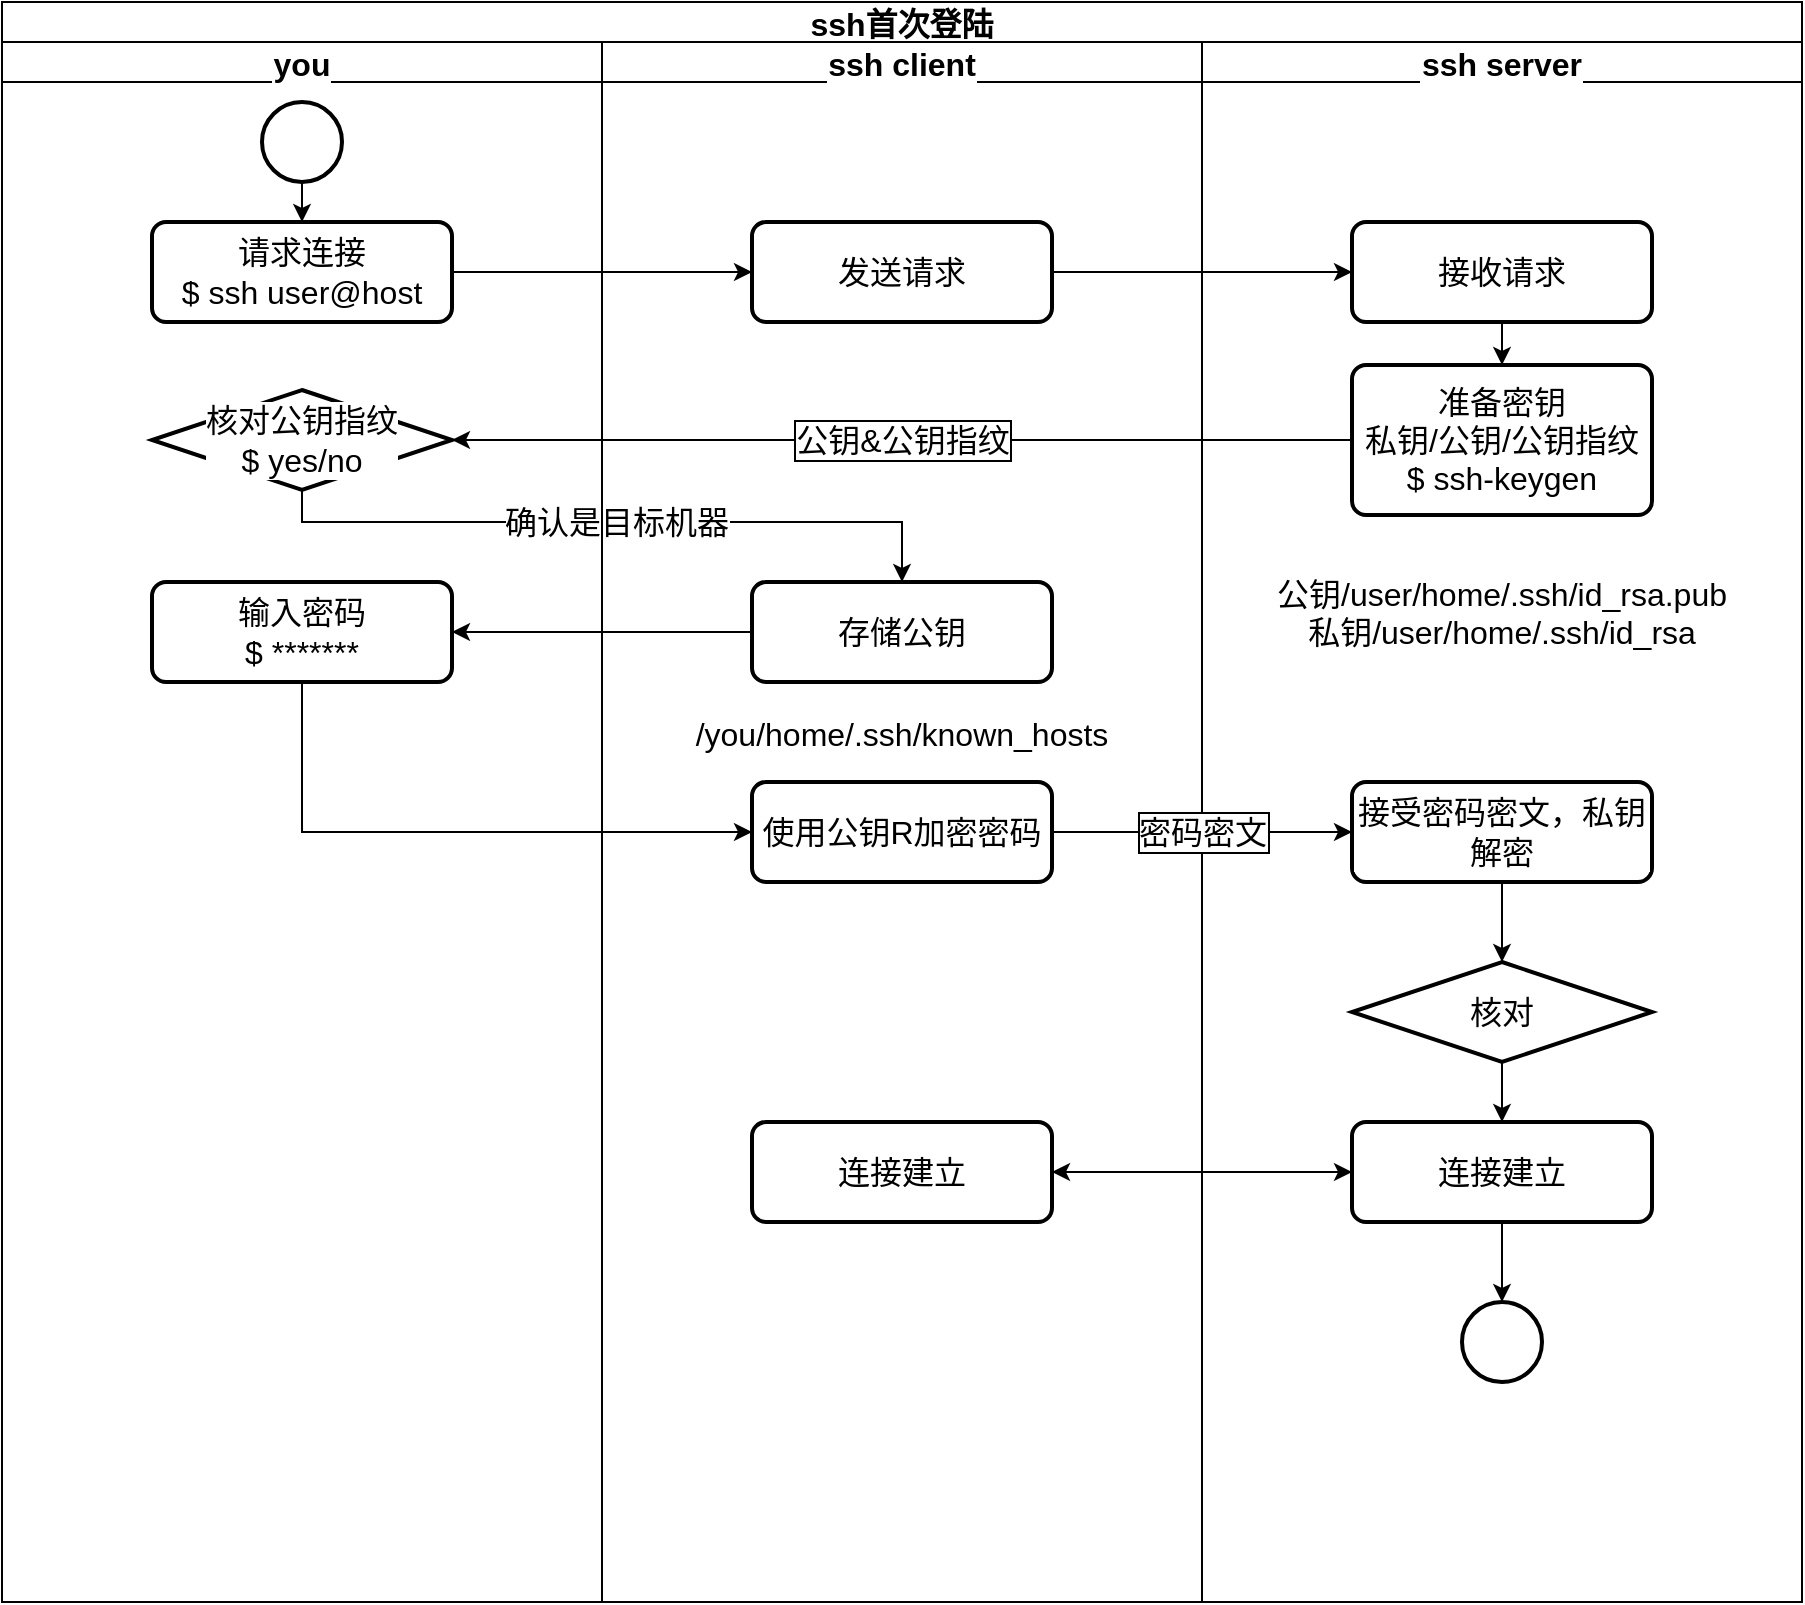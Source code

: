 <mxfile version="15.9.1" type="github" pages="2">
  <diagram id="sL40cnhCUHc7l1gd73XX" name="Page-1">
    <mxGraphModel dx="946" dy="557" grid="1" gridSize="10" guides="1" tooltips="1" connect="1" arrows="1" fold="1" page="1" pageScale="1" pageWidth="827" pageHeight="1169" math="0" shadow="0">
      <root>
        <mxCell id="0" />
        <mxCell id="1" parent="0" />
        <mxCell id="lCMnp1Lx_AAPGToCga8m-92" value="ssh首次登陆" style="swimlane;childLayout=stackLayout;resizeParent=1;resizeParentMax=0;startSize=20;fontSize=16;labelBackgroundColor=default;" parent="1" vertex="1">
          <mxGeometry x="40" y="40" width="900" height="800" as="geometry">
            <mxRectangle x="174" width="100" height="20" as="alternateBounds" />
          </mxGeometry>
        </mxCell>
        <mxCell id="lCMnp1Lx_AAPGToCga8m-113" value="确认是目标机器" style="edgeStyle=orthogonalEdgeStyle;rounded=0;orthogonalLoop=1;jettySize=auto;html=1;labelBackgroundColor=default;fontSize=16;" parent="lCMnp1Lx_AAPGToCga8m-92" source="lCMnp1Lx_AAPGToCga8m-97" target="lCMnp1Lx_AAPGToCga8m-101" edge="1">
          <mxGeometry relative="1" as="geometry">
            <Array as="points">
              <mxPoint x="150" y="260" />
              <mxPoint x="450" y="260" />
            </Array>
          </mxGeometry>
        </mxCell>
        <mxCell id="lCMnp1Lx_AAPGToCga8m-114" style="edgeStyle=orthogonalEdgeStyle;rounded=0;orthogonalLoop=1;jettySize=auto;html=1;labelBackgroundColor=default;labelBorderColor=#000000;fontSize=16;fontColor=#007FFF;" parent="lCMnp1Lx_AAPGToCga8m-92" source="lCMnp1Lx_AAPGToCga8m-101" target="lCMnp1Lx_AAPGToCga8m-98" edge="1">
          <mxGeometry relative="1" as="geometry" />
        </mxCell>
        <mxCell id="VxjHLxav-VpCWbttAnZN-3" style="edgeStyle=orthogonalEdgeStyle;rounded=0;orthogonalLoop=1;jettySize=auto;html=1;exitX=0.5;exitY=1;exitDx=0;exitDy=0;entryX=0;entryY=0.5;entryDx=0;entryDy=0;labelBackgroundColor=default;labelBorderColor=#000000;fontSize=16;fontColor=#000000;" parent="lCMnp1Lx_AAPGToCga8m-92" source="lCMnp1Lx_AAPGToCga8m-98" target="lCMnp1Lx_AAPGToCga8m-102" edge="1">
          <mxGeometry relative="1" as="geometry" />
        </mxCell>
        <mxCell id="lCMnp1Lx_AAPGToCga8m-93" value="you" style="swimlane;startSize=20;fontSize=16;labelBackgroundColor=default;" parent="lCMnp1Lx_AAPGToCga8m-92" vertex="1">
          <mxGeometry y="20" width="300" height="780" as="geometry">
            <mxRectangle y="20" width="30" height="650" as="alternateBounds" />
          </mxGeometry>
        </mxCell>
        <mxCell id="lCMnp1Lx_AAPGToCga8m-94" value="请求连接&lt;br&gt;$ ssh user@host" style="rounded=1;whiteSpace=wrap;html=1;absoluteArcSize=1;arcSize=14;strokeWidth=2;fontSize=16;labelBackgroundColor=default;" parent="lCMnp1Lx_AAPGToCga8m-93" vertex="1">
          <mxGeometry x="75" y="90" width="150" height="50" as="geometry" />
        </mxCell>
        <mxCell id="lCMnp1Lx_AAPGToCga8m-95" style="edgeStyle=orthogonalEdgeStyle;rounded=0;orthogonalLoop=1;jettySize=auto;html=1;fontSize=16;labelBackgroundColor=default;" parent="lCMnp1Lx_AAPGToCga8m-93" source="lCMnp1Lx_AAPGToCga8m-96" target="lCMnp1Lx_AAPGToCga8m-94" edge="1">
          <mxGeometry relative="1" as="geometry" />
        </mxCell>
        <mxCell id="lCMnp1Lx_AAPGToCga8m-96" value="" style="strokeWidth=2;html=1;shape=mxgraph.flowchart.start_2;whiteSpace=wrap;fontSize=16;labelBackgroundColor=default;" parent="lCMnp1Lx_AAPGToCga8m-93" vertex="1">
          <mxGeometry x="130" y="30" width="40" height="40" as="geometry" />
        </mxCell>
        <mxCell id="lCMnp1Lx_AAPGToCga8m-97" value="核对公钥指纹&lt;br&gt;$ yes/no" style="strokeWidth=2;html=1;shape=mxgraph.flowchart.decision;whiteSpace=wrap;fontSize=16;labelBackgroundColor=default;" parent="lCMnp1Lx_AAPGToCga8m-93" vertex="1">
          <mxGeometry x="75" y="174" width="150" height="50" as="geometry" />
        </mxCell>
        <mxCell id="lCMnp1Lx_AAPGToCga8m-98" value="输入密码&lt;br&gt;$ *******" style="rounded=1;whiteSpace=wrap;html=1;absoluteArcSize=1;arcSize=14;strokeWidth=2;fontSize=16;labelBackgroundColor=default;" parent="lCMnp1Lx_AAPGToCga8m-93" vertex="1">
          <mxGeometry x="75" y="270" width="150" height="50" as="geometry" />
        </mxCell>
        <mxCell id="lCMnp1Lx_AAPGToCga8m-99" value="ssh client" style="swimlane;startSize=20;fontSize=16;labelBackgroundColor=default;" parent="lCMnp1Lx_AAPGToCga8m-92" vertex="1">
          <mxGeometry x="300" y="20" width="300" height="780" as="geometry">
            <mxRectangle y="20" width="30" height="650" as="alternateBounds" />
          </mxGeometry>
        </mxCell>
        <mxCell id="lCMnp1Lx_AAPGToCga8m-100" value="发送请求" style="rounded=1;whiteSpace=wrap;html=1;absoluteArcSize=1;arcSize=14;strokeWidth=2;fontSize=16;labelBackgroundColor=default;" parent="lCMnp1Lx_AAPGToCga8m-99" vertex="1">
          <mxGeometry x="75" y="90" width="150" height="50" as="geometry" />
        </mxCell>
        <mxCell id="lCMnp1Lx_AAPGToCga8m-101" value="存储公钥" style="rounded=1;whiteSpace=wrap;html=1;absoluteArcSize=1;arcSize=14;strokeWidth=2;fontSize=16;labelBackgroundColor=default;" parent="lCMnp1Lx_AAPGToCga8m-99" vertex="1">
          <mxGeometry x="75" y="270" width="150" height="50" as="geometry" />
        </mxCell>
        <mxCell id="lCMnp1Lx_AAPGToCga8m-102" value="使用公钥R加密密码" style="rounded=1;whiteSpace=wrap;html=1;absoluteArcSize=1;arcSize=14;strokeWidth=2;fontSize=16;labelBackgroundColor=default;" parent="lCMnp1Lx_AAPGToCga8m-99" vertex="1">
          <mxGeometry x="75" y="370" width="150" height="50" as="geometry" />
        </mxCell>
        <mxCell id="O58jauB5JigPjprlAT0j-2" value="&lt;meta charset=&quot;utf-8&quot;&gt;&lt;span style=&quot;color: rgb(0, 0, 0); font-family: helvetica; font-size: 16px; font-style: normal; font-weight: 400; letter-spacing: normal; text-indent: 0px; text-transform: none; word-spacing: 0px; display: inline; float: none;&quot;&gt;/you/home/.ssh/known_hosts&lt;/span&gt;" style="text;whiteSpace=wrap;html=1;fontSize=16;fontColor=#000000;align=center;labelBackgroundColor=default;" parent="lCMnp1Lx_AAPGToCga8m-99" vertex="1">
          <mxGeometry x="35" y="330" width="230" height="30" as="geometry" />
        </mxCell>
        <mxCell id="jzIlE4vLp7Fiq6xF0ww5-3" value="连接建立" style="rounded=1;whiteSpace=wrap;html=1;absoluteArcSize=1;arcSize=14;strokeWidth=2;fontSize=16;labelBackgroundColor=default;" vertex="1" parent="lCMnp1Lx_AAPGToCga8m-99">
          <mxGeometry x="75" y="540" width="150" height="50" as="geometry" />
        </mxCell>
        <mxCell id="lCMnp1Lx_AAPGToCga8m-110" style="edgeStyle=orthogonalEdgeStyle;rounded=0;orthogonalLoop=1;jettySize=auto;html=1;fontSize=16;labelBackgroundColor=default;" parent="lCMnp1Lx_AAPGToCga8m-92" source="lCMnp1Lx_AAPGToCga8m-100" target="lCMnp1Lx_AAPGToCga8m-105" edge="1">
          <mxGeometry relative="1" as="geometry" />
        </mxCell>
        <mxCell id="lCMnp1Lx_AAPGToCga8m-111" value="公钥&amp;amp;公钥指纹" style="edgeStyle=orthogonalEdgeStyle;rounded=0;orthogonalLoop=1;jettySize=auto;html=1;fontSize=16;labelBackgroundColor=default;labelBorderColor=#000000;" parent="lCMnp1Lx_AAPGToCga8m-92" source="lCMnp1Lx_AAPGToCga8m-106" target="lCMnp1Lx_AAPGToCga8m-97" edge="1">
          <mxGeometry relative="1" as="geometry">
            <mxPoint x="525" y="175.059" as="targetPoint" />
          </mxGeometry>
        </mxCell>
        <mxCell id="lCMnp1Lx_AAPGToCga8m-112" style="edgeStyle=orthogonalEdgeStyle;rounded=0;orthogonalLoop=1;jettySize=auto;html=1;labelBackgroundColor=default;fontSize=16;" parent="lCMnp1Lx_AAPGToCga8m-92" source="lCMnp1Lx_AAPGToCga8m-94" target="lCMnp1Lx_AAPGToCga8m-100" edge="1">
          <mxGeometry relative="1" as="geometry" />
        </mxCell>
        <mxCell id="lCMnp1Lx_AAPGToCga8m-103" value="ssh server" style="swimlane;startSize=20;fontSize=16;labelBackgroundColor=default;" parent="lCMnp1Lx_AAPGToCga8m-92" vertex="1">
          <mxGeometry x="600" y="20" width="300" height="780" as="geometry" />
        </mxCell>
        <mxCell id="lCMnp1Lx_AAPGToCga8m-104" style="edgeStyle=orthogonalEdgeStyle;rounded=0;orthogonalLoop=1;jettySize=auto;html=1;fontSize=16;labelBackgroundColor=default;" parent="lCMnp1Lx_AAPGToCga8m-103" source="lCMnp1Lx_AAPGToCga8m-105" target="lCMnp1Lx_AAPGToCga8m-106" edge="1">
          <mxGeometry relative="1" as="geometry" />
        </mxCell>
        <mxCell id="lCMnp1Lx_AAPGToCga8m-105" value="接收请求" style="rounded=1;whiteSpace=wrap;html=1;absoluteArcSize=1;arcSize=14;strokeWidth=2;fontSize=16;labelBackgroundColor=default;" parent="lCMnp1Lx_AAPGToCga8m-103" vertex="1">
          <mxGeometry x="75" y="90" width="150" height="50" as="geometry" />
        </mxCell>
        <mxCell id="lCMnp1Lx_AAPGToCga8m-106" value="准备密钥&lt;br&gt;私钥/公钥/公钥指纹&lt;br&gt;$&amp;nbsp;ssh-keygen" style="rounded=1;whiteSpace=wrap;html=1;absoluteArcSize=1;arcSize=14;strokeWidth=2;fontSize=16;labelBackgroundColor=default;" parent="lCMnp1Lx_AAPGToCga8m-103" vertex="1">
          <mxGeometry x="75" y="161.5" width="150" height="75" as="geometry" />
        </mxCell>
        <mxCell id="O58jauB5JigPjprlAT0j-1" style="edgeStyle=orthogonalEdgeStyle;rounded=0;orthogonalLoop=1;jettySize=auto;html=1;exitX=0.5;exitY=1;exitDx=0;exitDy=0;labelBackgroundColor=default;labelBorderColor=#000000;fontSize=16;fontColor=#000000;" parent="lCMnp1Lx_AAPGToCga8m-103" source="lCMnp1Lx_AAPGToCga8m-108" target="jzIlE4vLp7Fiq6xF0ww5-1" edge="1">
          <mxGeometry relative="1" as="geometry">
            <mxPoint x="150" y="450" as="targetPoint" />
          </mxGeometry>
        </mxCell>
        <mxCell id="lCMnp1Lx_AAPGToCga8m-108" value="接受密码密文，私钥解密" style="rounded=1;whiteSpace=wrap;html=1;absoluteArcSize=1;arcSize=14;strokeWidth=2;fontSize=16;labelBackgroundColor=default;" parent="lCMnp1Lx_AAPGToCga8m-103" vertex="1">
          <mxGeometry x="75" y="370" width="150" height="50" as="geometry" />
        </mxCell>
        <mxCell id="VxjHLxav-VpCWbttAnZN-4" value="&lt;span style=&quot;color: rgb(0, 0, 0); font-family: helvetica; font-size: 16px; font-style: normal; font-weight: 400; letter-spacing: normal; text-indent: 0px; text-transform: none; word-spacing: 0px; display: inline; float: none;&quot;&gt;公钥/user/home/.ssh/id_rsa.pub&lt;/span&gt;&lt;br style=&quot;color: rgb(0, 0, 0); font-family: helvetica; font-size: 16px; font-style: normal; font-weight: 400; letter-spacing: normal; text-indent: 0px; text-transform: none; word-spacing: 0px;&quot;&gt;&lt;span style=&quot;color: rgb(0, 0, 0); font-family: helvetica; font-size: 16px; font-style: normal; font-weight: 400; letter-spacing: normal; text-indent: 0px; text-transform: none; word-spacing: 0px; display: inline; float: none;&quot;&gt;私钥/user/home/.ssh/&lt;/span&gt;&lt;span style=&quot;color: rgb(0, 0, 0); font-family: helvetica; font-size: 16px; font-style: normal; font-weight: 400; letter-spacing: normal; text-indent: 0px; text-transform: none; word-spacing: 0px; display: inline; float: none;&quot;&gt;id_rsa&lt;/span&gt;" style="text;whiteSpace=wrap;html=1;fontSize=16;fontColor=#000000;align=center;labelBackgroundColor=default;" parent="lCMnp1Lx_AAPGToCga8m-103" vertex="1">
          <mxGeometry x="20" y="260" width="260" height="50" as="geometry" />
        </mxCell>
        <mxCell id="jzIlE4vLp7Fiq6xF0ww5-7" style="edgeStyle=orthogonalEdgeStyle;rounded=0;orthogonalLoop=1;jettySize=auto;html=1;exitX=0.5;exitY=1;exitDx=0;exitDy=0;exitPerimeter=0;labelBackgroundColor=default;labelBorderColor=default;fontSize=16;startArrow=none;startFill=0;" edge="1" parent="lCMnp1Lx_AAPGToCga8m-103" source="jzIlE4vLp7Fiq6xF0ww5-1" target="jzIlE4vLp7Fiq6xF0ww5-5">
          <mxGeometry relative="1" as="geometry" />
        </mxCell>
        <mxCell id="jzIlE4vLp7Fiq6xF0ww5-1" value="核对" style="strokeWidth=2;html=1;shape=mxgraph.flowchart.decision;whiteSpace=wrap;fontSize=16;labelBackgroundColor=default;" vertex="1" parent="lCMnp1Lx_AAPGToCga8m-103">
          <mxGeometry x="75" y="460" width="150" height="50" as="geometry" />
        </mxCell>
        <mxCell id="jzIlE4vLp7Fiq6xF0ww5-8" style="edgeStyle=orthogonalEdgeStyle;rounded=0;orthogonalLoop=1;jettySize=auto;html=1;labelBackgroundColor=default;labelBorderColor=default;fontSize=16;startArrow=none;startFill=0;" edge="1" parent="lCMnp1Lx_AAPGToCga8m-103" source="jzIlE4vLp7Fiq6xF0ww5-5" target="jzIlE4vLp7Fiq6xF0ww5-2">
          <mxGeometry relative="1" as="geometry" />
        </mxCell>
        <mxCell id="jzIlE4vLp7Fiq6xF0ww5-5" value="连接建立" style="rounded=1;whiteSpace=wrap;html=1;absoluteArcSize=1;arcSize=14;strokeWidth=2;fontSize=16;labelBackgroundColor=default;" vertex="1" parent="lCMnp1Lx_AAPGToCga8m-103">
          <mxGeometry x="75" y="540" width="150" height="50" as="geometry" />
        </mxCell>
        <mxCell id="jzIlE4vLp7Fiq6xF0ww5-2" value="" style="strokeWidth=2;html=1;shape=mxgraph.flowchart.start_2;whiteSpace=wrap;fontSize=16;labelBackgroundColor=default;" vertex="1" parent="lCMnp1Lx_AAPGToCga8m-103">
          <mxGeometry x="130" y="630" width="40" height="40" as="geometry" />
        </mxCell>
        <mxCell id="lCMnp1Lx_AAPGToCga8m-116" value="&lt;meta charset=&quot;utf-8&quot;&gt;&lt;span style=&quot;color: rgb(0, 0, 0); font-family: helvetica; font-size: 16px; font-style: normal; font-weight: 400; letter-spacing: normal; text-align: center; text-indent: 0px; text-transform: none; word-spacing: 0px; display: inline; float: none;&quot;&gt;密码密文&lt;/span&gt;" style="edgeStyle=orthogonalEdgeStyle;rounded=0;orthogonalLoop=1;jettySize=auto;html=1;labelBackgroundColor=default;labelBorderColor=#000000;fontSize=16;fontColor=#007FFF;" parent="lCMnp1Lx_AAPGToCga8m-92" source="lCMnp1Lx_AAPGToCga8m-102" target="lCMnp1Lx_AAPGToCga8m-108" edge="1">
          <mxGeometry relative="1" as="geometry" />
        </mxCell>
        <mxCell id="jzIlE4vLp7Fiq6xF0ww5-6" style="edgeStyle=orthogonalEdgeStyle;rounded=0;orthogonalLoop=1;jettySize=auto;html=1;entryX=0;entryY=0.5;entryDx=0;entryDy=0;labelBackgroundColor=default;labelBorderColor=default;fontSize=16;startArrow=classic;startFill=1;" edge="1" parent="lCMnp1Lx_AAPGToCga8m-92" source="jzIlE4vLp7Fiq6xF0ww5-3" target="jzIlE4vLp7Fiq6xF0ww5-5">
          <mxGeometry relative="1" as="geometry" />
        </mxCell>
      </root>
    </mxGraphModel>
  </diagram>
  <diagram id="s56Kw0_NdHACzD9BCUpB" name="Page-2">
    <mxGraphModel dx="946" dy="557" grid="1" gridSize="10" guides="1" tooltips="1" connect="1" arrows="1" fold="1" page="1" pageScale="1" pageWidth="827" pageHeight="1169" math="0" shadow="0">
      <root>
        <mxCell id="rGw-GklnM9rLUJmd7jMX-0" />
        <mxCell id="rGw-GklnM9rLUJmd7jMX-1" parent="rGw-GklnM9rLUJmd7jMX-0" />
        <mxCell id="Zu9NidfbcKGVNWDXId6i-0" value="ssh免密登陆" style="swimlane;childLayout=stackLayout;resizeParent=1;resizeParentMax=0;startSize=20;fontSize=16;labelBackgroundColor=default;" vertex="1" parent="rGw-GklnM9rLUJmd7jMX-1">
          <mxGeometry x="40" y="40" width="920" height="900" as="geometry">
            <mxRectangle x="174" width="100" height="20" as="alternateBounds" />
          </mxGeometry>
        </mxCell>
        <mxCell id="Zu9NidfbcKGVNWDXId6i-4" value="you" style="swimlane;startSize=20;fontSize=16;labelBackgroundColor=default;" vertex="1" parent="Zu9NidfbcKGVNWDXId6i-0">
          <mxGeometry y="20" width="300" height="880" as="geometry">
            <mxRectangle y="20" width="30" height="650" as="alternateBounds" />
          </mxGeometry>
        </mxCell>
        <mxCell id="WDK6h34hyq_o9iRnA1aW-3" style="edgeStyle=orthogonalEdgeStyle;rounded=0;orthogonalLoop=1;jettySize=auto;html=1;exitX=0.5;exitY=1;exitDx=0;exitDy=0;exitPerimeter=0;labelBackgroundColor=default;labelBorderColor=default;fontSize=16;" edge="1" parent="Zu9NidfbcKGVNWDXId6i-4" source="Zu9NidfbcKGVNWDXId6i-7" target="WDK6h34hyq_o9iRnA1aW-2">
          <mxGeometry relative="1" as="geometry" />
        </mxCell>
        <mxCell id="Zu9NidfbcKGVNWDXId6i-7" value="" style="strokeWidth=2;html=1;shape=mxgraph.flowchart.start_2;whiteSpace=wrap;fontSize=16;labelBackgroundColor=default;" vertex="1" parent="Zu9NidfbcKGVNWDXId6i-4">
          <mxGeometry x="130" y="30" width="40" height="40" as="geometry" />
        </mxCell>
        <mxCell id="Zu9NidfbcKGVNWDXId6i-11" value="在服务端免密清单存放客户端公钥" style="rounded=1;whiteSpace=wrap;html=1;absoluteArcSize=1;arcSize=14;strokeWidth=2;fontSize=16;labelBackgroundColor=default;" vertex="1" parent="Zu9NidfbcKGVNWDXId6i-4">
          <mxGeometry x="75" y="190" width="150" height="50" as="geometry" />
        </mxCell>
        <mxCell id="O_HxAr1NyWQqsAxnfBQm-10" style="edgeStyle=orthogonalEdgeStyle;rounded=0;orthogonalLoop=1;jettySize=auto;html=1;labelBackgroundColor=default;fontSize=16;startArrow=none;" edge="1" parent="Zu9NidfbcKGVNWDXId6i-4" source="O_HxAr1NyWQqsAxnfBQm-9" target="O_HxAr1NyWQqsAxnfBQm-1">
          <mxGeometry relative="1" as="geometry" />
        </mxCell>
        <mxCell id="O_HxAr1NyWQqsAxnfBQm-2" value="修改SSH服务端配置并重启服务" style="rounded=1;whiteSpace=wrap;html=1;absoluteArcSize=1;arcSize=14;strokeWidth=2;fontSize=16;labelBackgroundColor=default;" vertex="1" parent="Zu9NidfbcKGVNWDXId6i-4">
          <mxGeometry x="75" y="456" width="150" height="50" as="geometry" />
        </mxCell>
        <mxCell id="O_HxAr1NyWQqsAxnfBQm-1" value="请求连接&lt;br style=&quot;font-size: 16px;&quot;&gt;$ ssh user@host" style="rounded=1;whiteSpace=wrap;html=1;absoluteArcSize=1;arcSize=14;strokeWidth=2;fontSize=16;labelBackgroundColor=default;" vertex="1" parent="Zu9NidfbcKGVNWDXId6i-4">
          <mxGeometry x="75" y="566" width="150" height="50" as="geometry" />
        </mxCell>
        <mxCell id="O_HxAr1NyWQqsAxnfBQm-0" value="/server/user/home/.ssh/authorized_keys" style="text;html=1;align=center;verticalAlign=middle;resizable=0;points=[];autosize=1;strokeColor=none;fillColor=none;fontSize=16;labelBackgroundColor=default;" vertex="1" parent="Zu9NidfbcKGVNWDXId6i-4">
          <mxGeometry y="260" width="300" height="20" as="geometry" />
        </mxCell>
        <mxCell id="O_HxAr1NyWQqsAxnfBQm-9" value="/etc/ssh/sshd_config" style="text;html=1;align=center;verticalAlign=middle;resizable=0;points=[];autosize=1;strokeColor=none;fillColor=none;fontSize=16;" vertex="1" parent="Zu9NidfbcKGVNWDXId6i-4">
          <mxGeometry x="70" y="520" width="160" height="20" as="geometry" />
        </mxCell>
        <mxCell id="O_HxAr1NyWQqsAxnfBQm-11" value="" style="edgeStyle=orthogonalEdgeStyle;rounded=0;orthogonalLoop=1;jettySize=auto;html=1;labelBackgroundColor=default;fontSize=16;endArrow=none;" edge="1" parent="Zu9NidfbcKGVNWDXId6i-4" source="O_HxAr1NyWQqsAxnfBQm-2" target="O_HxAr1NyWQqsAxnfBQm-9">
          <mxGeometry relative="1" as="geometry">
            <mxPoint x="190" y="560" as="sourcePoint" />
            <mxPoint x="190" y="620" as="targetPoint" />
          </mxGeometry>
        </mxCell>
        <mxCell id="WDK6h34hyq_o9iRnA1aW-4" style="edgeStyle=orthogonalEdgeStyle;rounded=0;orthogonalLoop=1;jettySize=auto;html=1;exitX=0.5;exitY=1;exitDx=0;exitDy=0;labelBackgroundColor=default;labelBorderColor=default;fontSize=16;" edge="1" parent="Zu9NidfbcKGVNWDXId6i-4" source="WDK6h34hyq_o9iRnA1aW-2" target="Zu9NidfbcKGVNWDXId6i-11">
          <mxGeometry relative="1" as="geometry" />
        </mxCell>
        <mxCell id="WDK6h34hyq_o9iRnA1aW-2" value="在客户端生成密钥对" style="rounded=1;whiteSpace=wrap;html=1;absoluteArcSize=1;arcSize=14;strokeWidth=2;fontSize=16;labelBackgroundColor=default;" vertex="1" parent="Zu9NidfbcKGVNWDXId6i-4">
          <mxGeometry x="75" y="110" width="150" height="50" as="geometry" />
        </mxCell>
        <mxCell id="GkAd533XfMkW9yMD2e8d-1" value="输入凭证" style="rounded=1;whiteSpace=wrap;html=1;absoluteArcSize=1;arcSize=14;strokeWidth=2;fontSize=16;labelBackgroundColor=default;" vertex="1" parent="Zu9NidfbcKGVNWDXId6i-4">
          <mxGeometry x="75" y="300" width="150" height="50" as="geometry" />
        </mxCell>
        <mxCell id="Zu9NidfbcKGVNWDXId6i-10" value="ssh client" style="swimlane;startSize=20;fontSize=16;labelBackgroundColor=default;" vertex="1" parent="Zu9NidfbcKGVNWDXId6i-0">
          <mxGeometry x="300" y="20" width="320" height="880" as="geometry">
            <mxRectangle y="20" width="30" height="650" as="alternateBounds" />
          </mxGeometry>
        </mxCell>
        <mxCell id="O_HxAr1NyWQqsAxnfBQm-12" value="发送请求" style="rounded=1;whiteSpace=wrap;html=1;absoluteArcSize=1;arcSize=14;strokeWidth=2;fontSize=16;labelBackgroundColor=default;" vertex="1" parent="Zu9NidfbcKGVNWDXId6i-10">
          <mxGeometry x="85" y="566" width="150" height="50" as="geometry" />
        </mxCell>
        <mxCell id="O_HxAr1NyWQqsAxnfBQm-19" value="客户端私钥加密字符串" style="rounded=1;whiteSpace=wrap;html=1;absoluteArcSize=1;arcSize=14;strokeWidth=2;fontSize=16;labelBackgroundColor=default;" vertex="1" parent="Zu9NidfbcKGVNWDXId6i-10">
          <mxGeometry x="85" y="646" width="150" height="50" as="geometry" />
        </mxCell>
        <mxCell id="WDK6h34hyq_o9iRnA1aW-6" value="发送指令" style="rounded=1;whiteSpace=wrap;html=1;absoluteArcSize=1;arcSize=14;strokeWidth=2;fontSize=16;labelBackgroundColor=default;" vertex="1" parent="Zu9NidfbcKGVNWDXId6i-10">
          <mxGeometry x="85" y="190" width="150" height="50" as="geometry" />
        </mxCell>
        <mxCell id="Zu9NidfbcKGVNWDXId6i-18" value="ssh server" style="swimlane;startSize=20;fontSize=16;labelBackgroundColor=default;" vertex="1" parent="Zu9NidfbcKGVNWDXId6i-0">
          <mxGeometry x="620" y="20" width="300" height="880" as="geometry" />
        </mxCell>
        <mxCell id="O_HxAr1NyWQqsAxnfBQm-18" style="edgeStyle=orthogonalEdgeStyle;rounded=0;orthogonalLoop=1;jettySize=auto;html=1;labelBackgroundColor=default;fontSize=16;" edge="1" parent="Zu9NidfbcKGVNWDXId6i-18" source="O_HxAr1NyWQqsAxnfBQm-13" target="O_HxAr1NyWQqsAxnfBQm-16">
          <mxGeometry relative="1" as="geometry" />
        </mxCell>
        <mxCell id="O_HxAr1NyWQqsAxnfBQm-13" value="接收请求" style="rounded=1;whiteSpace=wrap;html=1;absoluteArcSize=1;arcSize=14;strokeWidth=2;fontSize=16;labelBackgroundColor=default;" vertex="1" parent="Zu9NidfbcKGVNWDXId6i-18">
          <mxGeometry x="75" y="566" width="150" height="50" as="geometry" />
        </mxCell>
        <mxCell id="O_HxAr1NyWQqsAxnfBQm-16" value="发送随机字符串" style="rounded=1;whiteSpace=wrap;html=1;absoluteArcSize=1;arcSize=14;strokeWidth=2;fontSize=16;labelBackgroundColor=default;" vertex="1" parent="Zu9NidfbcKGVNWDXId6i-18">
          <mxGeometry x="75" y="646" width="150" height="50" as="geometry" />
        </mxCell>
        <mxCell id="WDK6h34hyq_o9iRnA1aW-1" style="edgeStyle=orthogonalEdgeStyle;rounded=0;orthogonalLoop=1;jettySize=auto;html=1;exitX=0.5;exitY=1;exitDx=0;exitDy=0;labelBackgroundColor=default;labelBorderColor=default;fontSize=16;" edge="1" parent="Zu9NidfbcKGVNWDXId6i-18" source="O_HxAr1NyWQqsAxnfBQm-21" target="WDK6h34hyq_o9iRnA1aW-0">
          <mxGeometry relative="1" as="geometry" />
        </mxCell>
        <mxCell id="O_HxAr1NyWQqsAxnfBQm-21" value="客户端公钥解密并核对" style="rounded=1;whiteSpace=wrap;html=1;absoluteArcSize=1;arcSize=14;strokeWidth=2;fontSize=16;labelBackgroundColor=default;" vertex="1" parent="Zu9NidfbcKGVNWDXId6i-18">
          <mxGeometry x="75" y="726" width="150" height="50" as="geometry" />
        </mxCell>
        <mxCell id="WDK6h34hyq_o9iRnA1aW-0" value="" style="strokeWidth=2;html=1;shape=mxgraph.flowchart.start_2;whiteSpace=wrap;fontSize=16;labelBackgroundColor=default;" vertex="1" parent="Zu9NidfbcKGVNWDXId6i-18">
          <mxGeometry x="130" y="816" width="40" height="40" as="geometry" />
        </mxCell>
        <mxCell id="12TTU6AFS9AlurkDbOH8-2" style="edgeStyle=orthogonalEdgeStyle;rounded=0;orthogonalLoop=1;jettySize=auto;html=1;labelBackgroundColor=default;labelBorderColor=default;fontSize=16;" edge="1" parent="Zu9NidfbcKGVNWDXId6i-18" target="12TTU6AFS9AlurkDbOH8-1">
          <mxGeometry relative="1" as="geometry">
            <mxPoint x="150" y="240" as="sourcePoint" />
          </mxGeometry>
        </mxCell>
        <mxCell id="12TTU6AFS9AlurkDbOH8-1" value="要求登陆凭证" style="rounded=1;whiteSpace=wrap;html=1;absoluteArcSize=1;arcSize=14;strokeWidth=2;fontSize=16;labelBackgroundColor=default;" vertex="1" parent="Zu9NidfbcKGVNWDXId6i-18">
          <mxGeometry x="75" y="300" width="150" height="50" as="geometry" />
        </mxCell>
        <mxCell id="12TTU6AFS9AlurkDbOH8-3" value="/server/user/home/.ssh/authorized_keys" style="text;html=1;align=center;verticalAlign=middle;resizable=0;points=[];autosize=1;strokeColor=none;fillColor=none;fontSize=16;labelBackgroundColor=default;" vertex="1" parent="Zu9NidfbcKGVNWDXId6i-18">
          <mxGeometry y="525" width="300" height="20" as="geometry" />
        </mxCell>
        <mxCell id="GkAd533XfMkW9yMD2e8d-0" value="接收指令" style="rounded=1;whiteSpace=wrap;html=1;absoluteArcSize=1;arcSize=14;strokeWidth=2;fontSize=16;labelBackgroundColor=default;" vertex="1" parent="Zu9NidfbcKGVNWDXId6i-18">
          <mxGeometry x="75" y="190" width="150" height="50" as="geometry" />
        </mxCell>
        <mxCell id="zQwJ2ZuEF7U7rvPTchKW-0" value="核对凭证" style="strokeWidth=2;html=1;shape=mxgraph.flowchart.decision;whiteSpace=wrap;fontSize=16;labelBackgroundColor=default;" vertex="1" parent="Zu9NidfbcKGVNWDXId6i-18">
          <mxGeometry x="75" y="380" width="150" height="50" as="geometry" />
        </mxCell>
        <mxCell id="zQwJ2ZuEF7U7rvPTchKW-1" value="要求登陆凭证" style="rounded=1;whiteSpace=wrap;html=1;absoluteArcSize=1;arcSize=14;strokeWidth=2;fontSize=16;labelBackgroundColor=default;" vertex="1" parent="Zu9NidfbcKGVNWDXId6i-18">
          <mxGeometry x="75" y="450" width="150" height="50" as="geometry" />
        </mxCell>
        <mxCell id="WDK6h34hyq_o9iRnA1aW-7" style="edgeStyle=orthogonalEdgeStyle;rounded=0;orthogonalLoop=1;jettySize=auto;html=1;labelBackgroundColor=default;labelBorderColor=default;fontSize=16;" edge="1" parent="Zu9NidfbcKGVNWDXId6i-0" source="Zu9NidfbcKGVNWDXId6i-11" target="WDK6h34hyq_o9iRnA1aW-6">
          <mxGeometry relative="1" as="geometry" />
        </mxCell>
        <mxCell id="WDK6h34hyq_o9iRnA1aW-10" value="指令" style="edgeStyle=orthogonalEdgeStyle;rounded=0;orthogonalLoop=1;jettySize=auto;html=1;labelBackgroundColor=default;labelBorderColor=default;fontSize=16;" edge="1" parent="Zu9NidfbcKGVNWDXId6i-0" source="WDK6h34hyq_o9iRnA1aW-6" target="GkAd533XfMkW9yMD2e8d-0">
          <mxGeometry relative="1" as="geometry">
            <mxPoint x="695" y="235" as="targetPoint" />
          </mxGeometry>
        </mxCell>
        <mxCell id="O_HxAr1NyWQqsAxnfBQm-15" style="edgeStyle=orthogonalEdgeStyle;rounded=0;orthogonalLoop=1;jettySize=auto;html=1;exitX=1;exitY=0.5;exitDx=0;exitDy=0;entryX=0;entryY=0.5;entryDx=0;entryDy=0;labelBackgroundColor=default;fontSize=16;" edge="1" parent="Zu9NidfbcKGVNWDXId6i-0" source="O_HxAr1NyWQqsAxnfBQm-1" target="O_HxAr1NyWQqsAxnfBQm-12">
          <mxGeometry relative="1" as="geometry" />
        </mxCell>
        <mxCell id="O_HxAr1NyWQqsAxnfBQm-17" style="edgeStyle=orthogonalEdgeStyle;rounded=0;orthogonalLoop=1;jettySize=auto;html=1;labelBackgroundColor=default;fontSize=16;" edge="1" parent="Zu9NidfbcKGVNWDXId6i-0" source="O_HxAr1NyWQqsAxnfBQm-12" target="O_HxAr1NyWQqsAxnfBQm-13">
          <mxGeometry relative="1" as="geometry" />
        </mxCell>
        <mxCell id="O_HxAr1NyWQqsAxnfBQm-20" value="字符串明文" style="edgeStyle=orthogonalEdgeStyle;rounded=0;orthogonalLoop=1;jettySize=auto;html=1;labelBackgroundColor=default;fontSize=16;labelBorderColor=default;" edge="1" parent="Zu9NidfbcKGVNWDXId6i-0" source="O_HxAr1NyWQqsAxnfBQm-16" target="O_HxAr1NyWQqsAxnfBQm-19">
          <mxGeometry relative="1" as="geometry" />
        </mxCell>
        <mxCell id="O_HxAr1NyWQqsAxnfBQm-24" value="字符串密文" style="edgeStyle=orthogonalEdgeStyle;rounded=0;orthogonalLoop=1;jettySize=auto;html=1;exitX=0.5;exitY=1;exitDx=0;exitDy=0;entryX=0;entryY=0.5;entryDx=0;entryDy=0;labelBackgroundColor=default;labelBorderColor=default;fontSize=16;" edge="1" parent="Zu9NidfbcKGVNWDXId6i-0" source="O_HxAr1NyWQqsAxnfBQm-19" target="O_HxAr1NyWQqsAxnfBQm-21">
          <mxGeometry relative="1" as="geometry" />
        </mxCell>
        <mxCell id="GkAd533XfMkW9yMD2e8d-2" style="edgeStyle=orthogonalEdgeStyle;rounded=0;orthogonalLoop=1;jettySize=auto;html=1;entryX=1;entryY=0.5;entryDx=0;entryDy=0;labelBackgroundColor=default;labelBorderColor=default;fontSize=16;startArrow=none;startFill=0;" edge="1" parent="Zu9NidfbcKGVNWDXId6i-0" source="12TTU6AFS9AlurkDbOH8-1" target="GkAd533XfMkW9yMD2e8d-1">
          <mxGeometry relative="1" as="geometry" />
        </mxCell>
      </root>
    </mxGraphModel>
  </diagram>
</mxfile>
